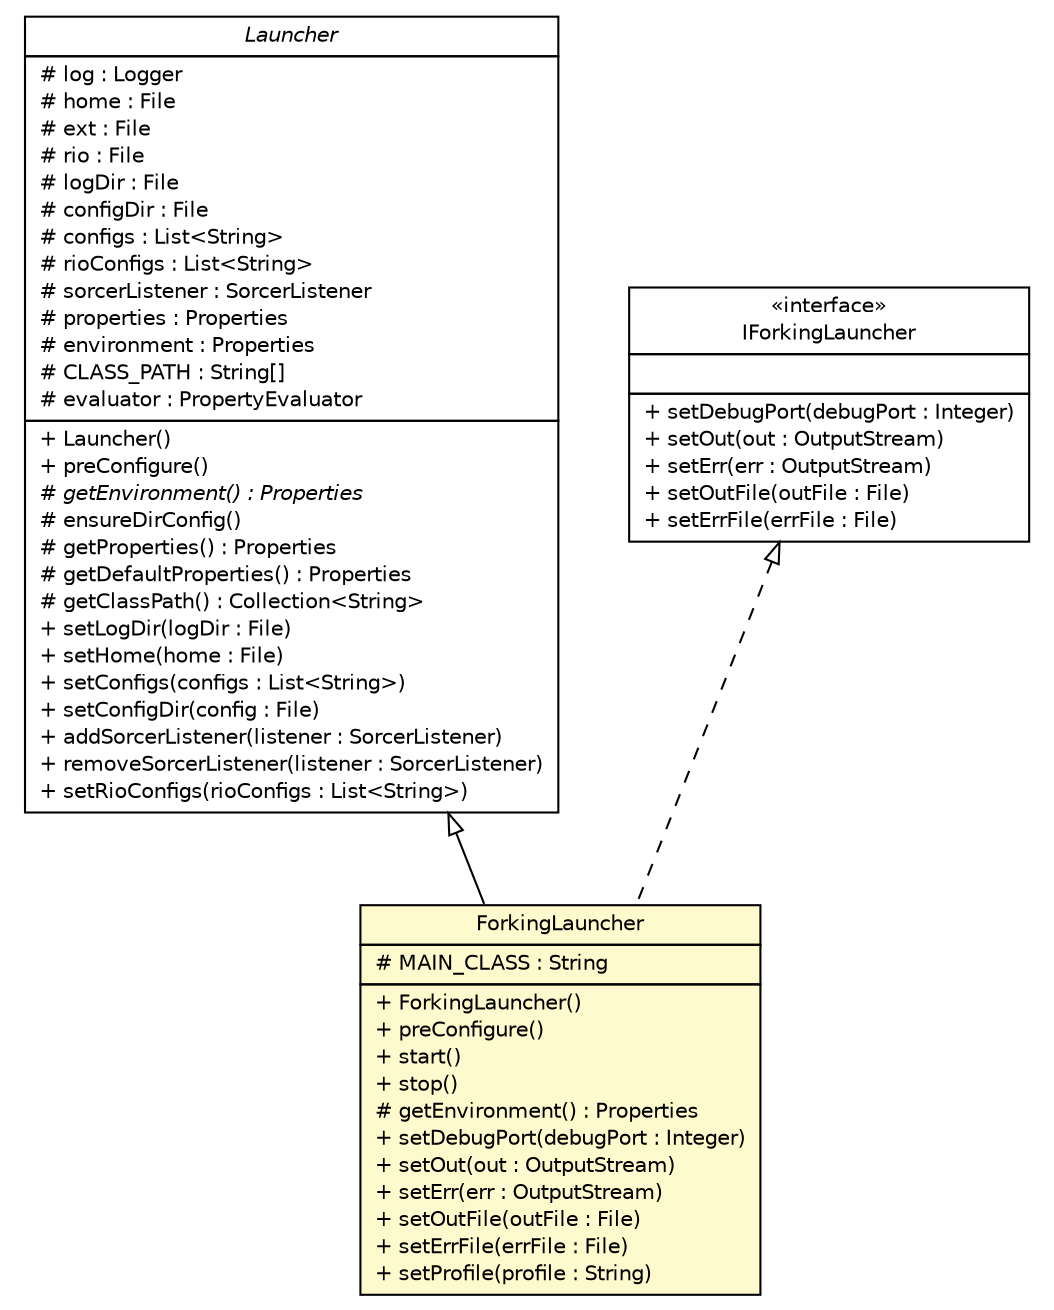 #!/usr/local/bin/dot
#
# Class diagram 
# Generated by UMLGraph version R5_6 (http://www.umlgraph.org/)
#

digraph G {
	edge [fontname="Helvetica",fontsize=10,labelfontname="Helvetica",labelfontsize=10];
	node [fontname="Helvetica",fontsize=10,shape=plaintext];
	nodesep=0.25;
	ranksep=0.5;
	// sorcer.launcher.process.ForkingLauncher
	c218525 [label=<<table title="sorcer.launcher.process.ForkingLauncher" border="0" cellborder="1" cellspacing="0" cellpadding="2" port="p" bgcolor="lemonChiffon" href="./ForkingLauncher.html">
		<tr><td><table border="0" cellspacing="0" cellpadding="1">
<tr><td align="center" balign="center"> ForkingLauncher </td></tr>
		</table></td></tr>
		<tr><td><table border="0" cellspacing="0" cellpadding="1">
<tr><td align="left" balign="left"> # MAIN_CLASS : String </td></tr>
		</table></td></tr>
		<tr><td><table border="0" cellspacing="0" cellpadding="1">
<tr><td align="left" balign="left"> + ForkingLauncher() </td></tr>
<tr><td align="left" balign="left"> + preConfigure() </td></tr>
<tr><td align="left" balign="left"> + start() </td></tr>
<tr><td align="left" balign="left"> + stop() </td></tr>
<tr><td align="left" balign="left"> # getEnvironment() : Properties </td></tr>
<tr><td align="left" balign="left"> + setDebugPort(debugPort : Integer) </td></tr>
<tr><td align="left" balign="left"> + setOut(out : OutputStream) </td></tr>
<tr><td align="left" balign="left"> + setErr(err : OutputStream) </td></tr>
<tr><td align="left" balign="left"> + setOutFile(outFile : File) </td></tr>
<tr><td align="left" balign="left"> + setErrFile(errFile : File) </td></tr>
<tr><td align="left" balign="left"> + setProfile(profile : String) </td></tr>
		</table></td></tr>
		</table>>, URL="./ForkingLauncher.html", fontname="Helvetica", fontcolor="black", fontsize=10.0];
	// sorcer.launcher.Launcher
	c218939 [label=<<table title="sorcer.launcher.Launcher" border="0" cellborder="1" cellspacing="0" cellpadding="2" port="p" href="../Launcher.html">
		<tr><td><table border="0" cellspacing="0" cellpadding="1">
<tr><td align="center" balign="center"><font face="Helvetica-Oblique"> Launcher </font></td></tr>
		</table></td></tr>
		<tr><td><table border="0" cellspacing="0" cellpadding="1">
<tr><td align="left" balign="left"> # log : Logger </td></tr>
<tr><td align="left" balign="left"> # home : File </td></tr>
<tr><td align="left" balign="left"> # ext : File </td></tr>
<tr><td align="left" balign="left"> # rio : File </td></tr>
<tr><td align="left" balign="left"> # logDir : File </td></tr>
<tr><td align="left" balign="left"> # configDir : File </td></tr>
<tr><td align="left" balign="left"> # configs : List&lt;String&gt; </td></tr>
<tr><td align="left" balign="left"> # rioConfigs : List&lt;String&gt; </td></tr>
<tr><td align="left" balign="left"> # sorcerListener : SorcerListener </td></tr>
<tr><td align="left" balign="left"> # properties : Properties </td></tr>
<tr><td align="left" balign="left"> # environment : Properties </td></tr>
<tr><td align="left" balign="left"> # CLASS_PATH : String[] </td></tr>
<tr><td align="left" balign="left"> # evaluator : PropertyEvaluator </td></tr>
		</table></td></tr>
		<tr><td><table border="0" cellspacing="0" cellpadding="1">
<tr><td align="left" balign="left"> + Launcher() </td></tr>
<tr><td align="left" balign="left"> + preConfigure() </td></tr>
<tr><td align="left" balign="left"><font face="Helvetica-Oblique" point-size="10.0"> # getEnvironment() : Properties </font></td></tr>
<tr><td align="left" balign="left"> # ensureDirConfig() </td></tr>
<tr><td align="left" balign="left"> # getProperties() : Properties </td></tr>
<tr><td align="left" balign="left"> # getDefaultProperties() : Properties </td></tr>
<tr><td align="left" balign="left"> # getClassPath() : Collection&lt;String&gt; </td></tr>
<tr><td align="left" balign="left"> + setLogDir(logDir : File) </td></tr>
<tr><td align="left" balign="left"> + setHome(home : File) </td></tr>
<tr><td align="left" balign="left"> + setConfigs(configs : List&lt;String&gt;) </td></tr>
<tr><td align="left" balign="left"> + setConfigDir(config : File) </td></tr>
<tr><td align="left" balign="left"> + addSorcerListener(listener : SorcerListener) </td></tr>
<tr><td align="left" balign="left"> + removeSorcerListener(listener : SorcerListener) </td></tr>
<tr><td align="left" balign="left"> + setRioConfigs(rioConfigs : List&lt;String&gt;) </td></tr>
		</table></td></tr>
		</table>>, URL="../Launcher.html", fontname="Helvetica", fontcolor="black", fontsize=10.0];
	// sorcer.launcher.IForkingLauncher
	c218942 [label=<<table title="sorcer.launcher.IForkingLauncher" border="0" cellborder="1" cellspacing="0" cellpadding="2" port="p" href="../IForkingLauncher.html">
		<tr><td><table border="0" cellspacing="0" cellpadding="1">
<tr><td align="center" balign="center"> &#171;interface&#187; </td></tr>
<tr><td align="center" balign="center"> IForkingLauncher </td></tr>
		</table></td></tr>
		<tr><td><table border="0" cellspacing="0" cellpadding="1">
<tr><td align="left" balign="left">  </td></tr>
		</table></td></tr>
		<tr><td><table border="0" cellspacing="0" cellpadding="1">
<tr><td align="left" balign="left"> + setDebugPort(debugPort : Integer) </td></tr>
<tr><td align="left" balign="left"> + setOut(out : OutputStream) </td></tr>
<tr><td align="left" balign="left"> + setErr(err : OutputStream) </td></tr>
<tr><td align="left" balign="left"> + setOutFile(outFile : File) </td></tr>
<tr><td align="left" balign="left"> + setErrFile(errFile : File) </td></tr>
		</table></td></tr>
		</table>>, URL="../IForkingLauncher.html", fontname="Helvetica", fontcolor="black", fontsize=10.0];
	//sorcer.launcher.process.ForkingLauncher extends sorcer.launcher.Launcher
	c218939:p -> c218525:p [dir=back,arrowtail=empty];
	//sorcer.launcher.process.ForkingLauncher implements sorcer.launcher.IForkingLauncher
	c218942:p -> c218525:p [dir=back,arrowtail=empty,style=dashed];
}

